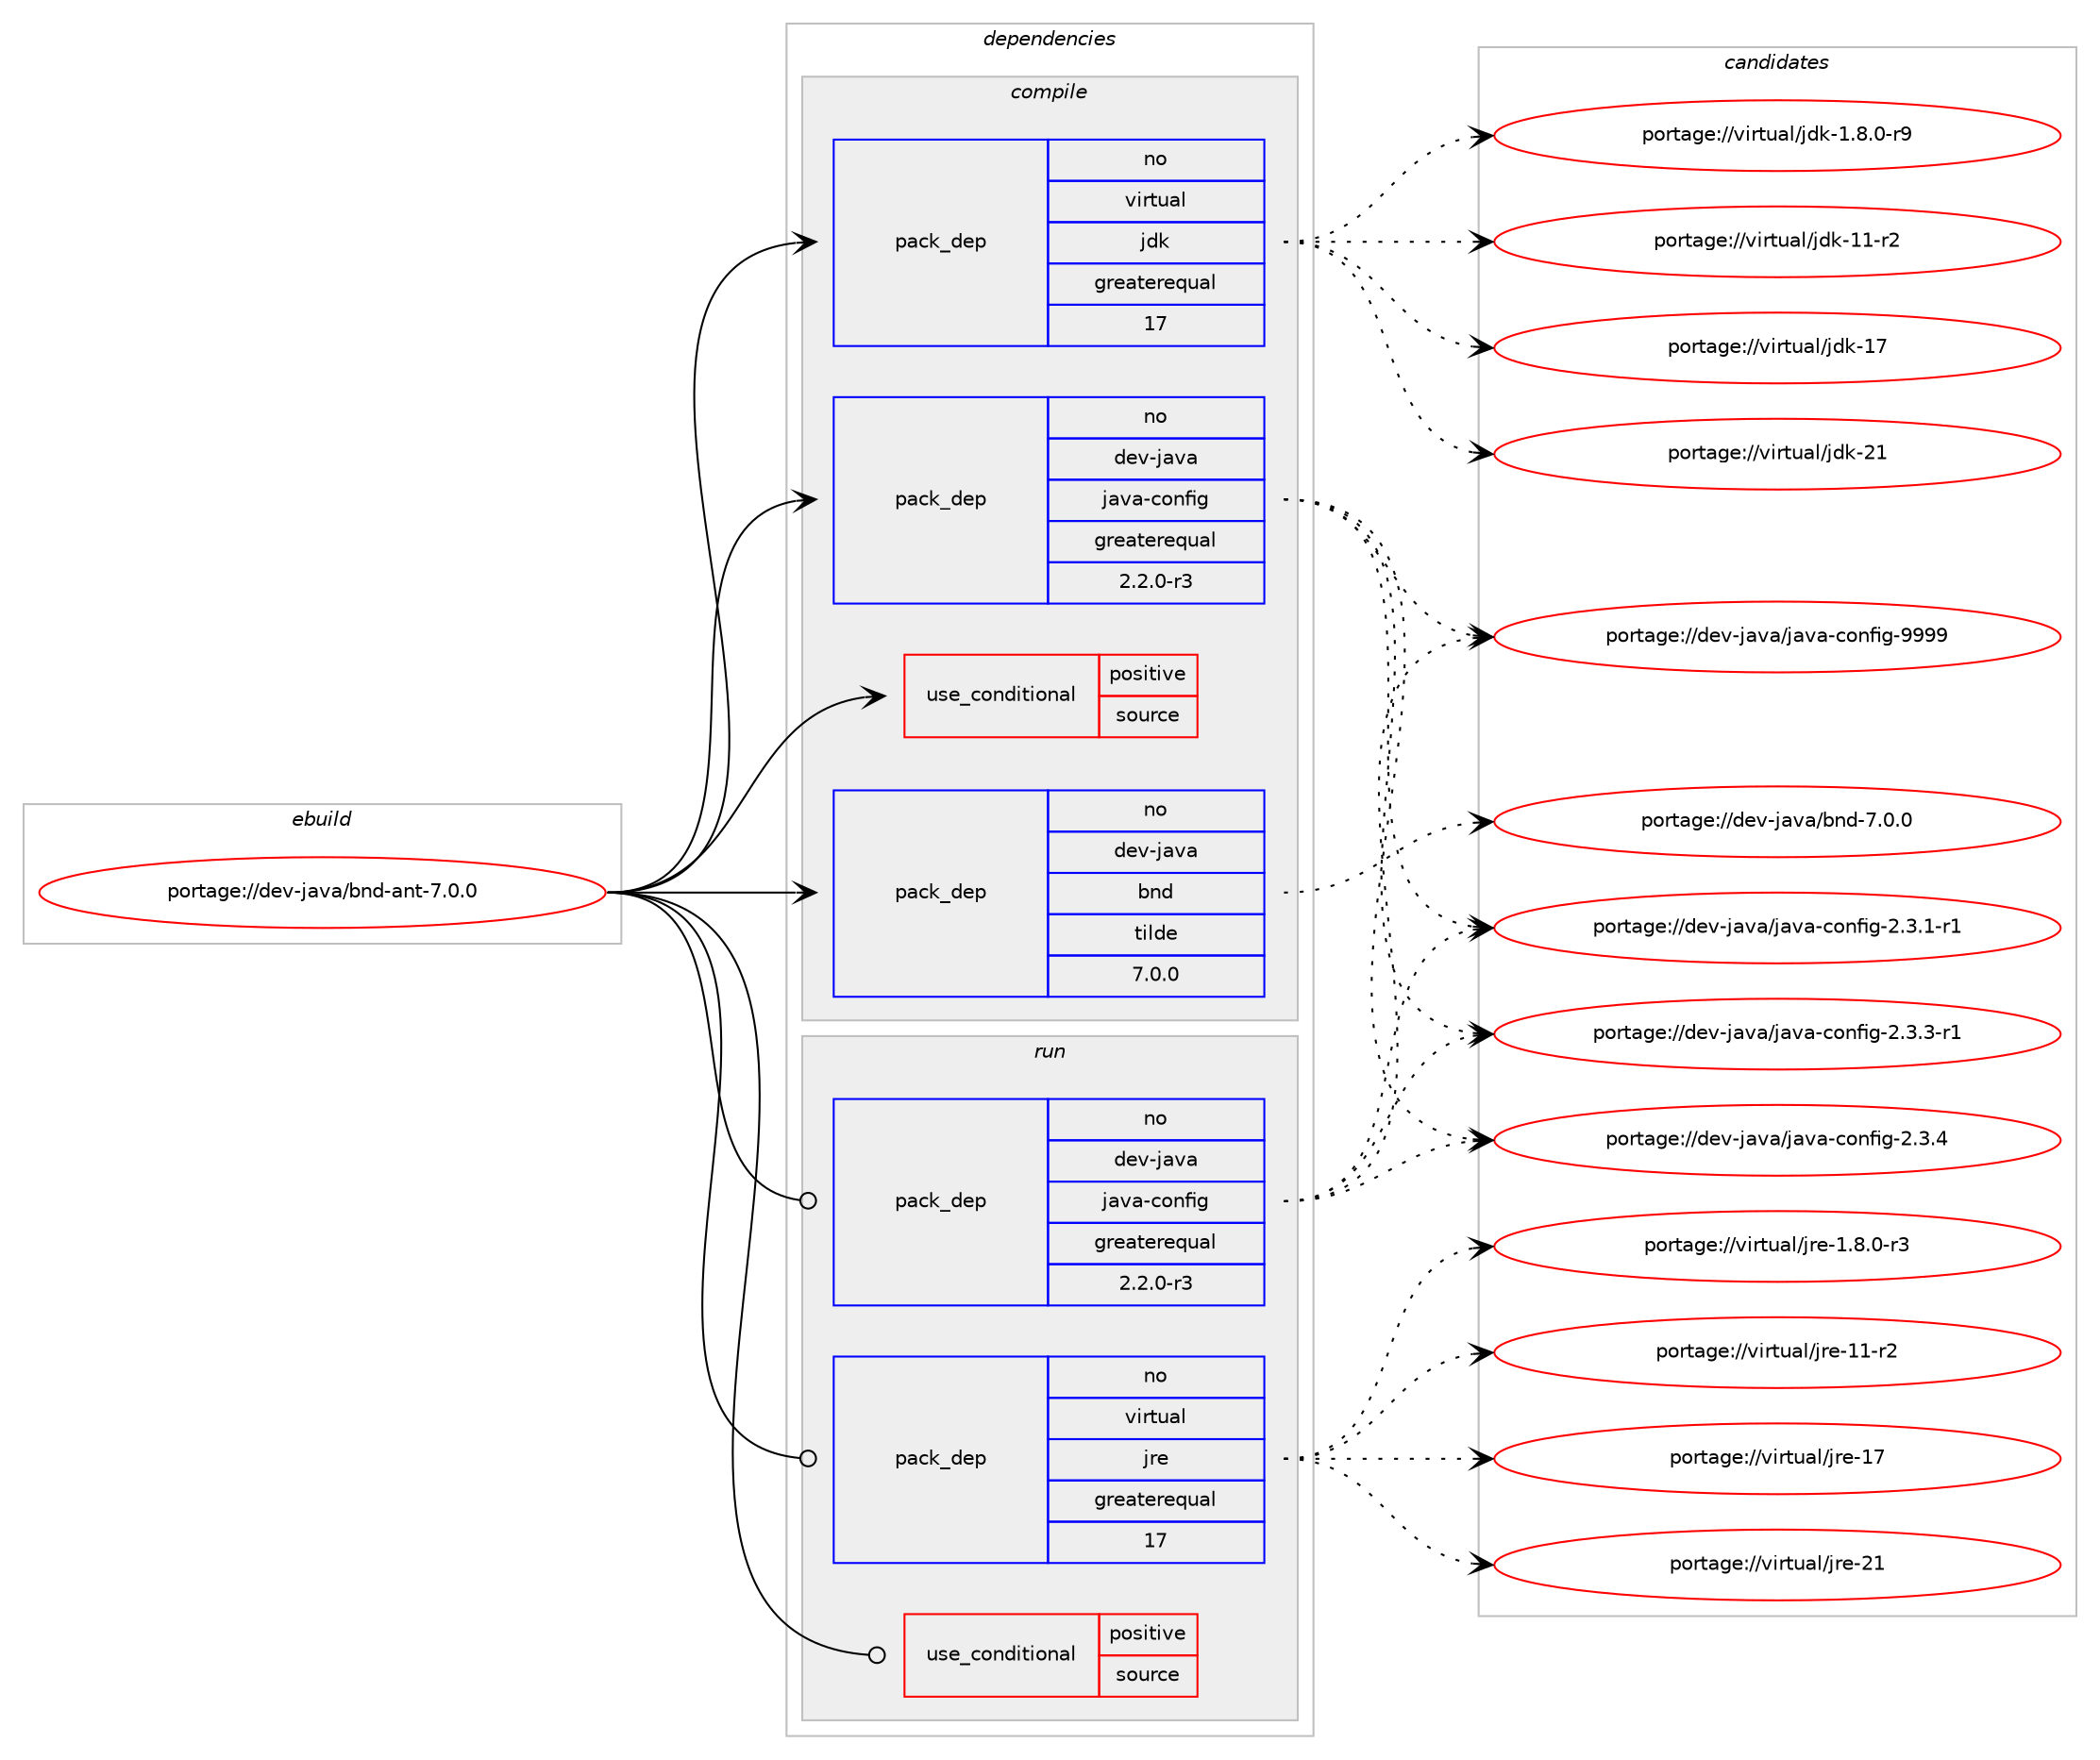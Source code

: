 digraph prolog {

# *************
# Graph options
# *************

newrank=true;
concentrate=true;
compound=true;
graph [rankdir=LR,fontname=Helvetica,fontsize=10,ranksep=1.5];#, ranksep=2.5, nodesep=0.2];
edge  [arrowhead=vee];
node  [fontname=Helvetica,fontsize=10];

# **********
# The ebuild
# **********

subgraph cluster_leftcol {
color=gray;
rank=same;
label=<<i>ebuild</i>>;
id [label="portage://dev-java/bnd-ant-7.0.0", color=red, width=4, href="../dev-java/bnd-ant-7.0.0.svg"];
}

# ****************
# The dependencies
# ****************

subgraph cluster_midcol {
color=gray;
label=<<i>dependencies</i>>;
subgraph cluster_compile {
fillcolor="#eeeeee";
style=filled;
label=<<i>compile</i>>;
subgraph cond20899 {
dependency47007 [label=<<TABLE BORDER="0" CELLBORDER="1" CELLSPACING="0" CELLPADDING="4"><TR><TD ROWSPAN="3" CELLPADDING="10">use_conditional</TD></TR><TR><TD>positive</TD></TR><TR><TD>source</TD></TR></TABLE>>, shape=none, color=red];
# *** BEGIN UNKNOWN DEPENDENCY TYPE (TODO) ***
# dependency47007 -> package_dependency(portage://dev-java/bnd-ant-7.0.0,install,no,app-arch,zip,none,[,,],[],[])
# *** END UNKNOWN DEPENDENCY TYPE (TODO) ***

}
id:e -> dependency47007:w [weight=20,style="solid",arrowhead="vee"];
# *** BEGIN UNKNOWN DEPENDENCY TYPE (TODO) ***
# id -> package_dependency(portage://dev-java/bnd-ant-7.0.0,install,no,dev-java,ant,none,[,,],[slot(0)],[])
# *** END UNKNOWN DEPENDENCY TYPE (TODO) ***

subgraph pack25084 {
dependency47008 [label=<<TABLE BORDER="0" CELLBORDER="1" CELLSPACING="0" CELLPADDING="4" WIDTH="220"><TR><TD ROWSPAN="6" CELLPADDING="30">pack_dep</TD></TR><TR><TD WIDTH="110">no</TD></TR><TR><TD>dev-java</TD></TR><TR><TD>bnd</TD></TR><TR><TD>tilde</TD></TR><TR><TD>7.0.0</TD></TR></TABLE>>, shape=none, color=blue];
}
id:e -> dependency47008:w [weight=20,style="solid",arrowhead="vee"];
subgraph pack25085 {
dependency47009 [label=<<TABLE BORDER="0" CELLBORDER="1" CELLSPACING="0" CELLPADDING="4" WIDTH="220"><TR><TD ROWSPAN="6" CELLPADDING="30">pack_dep</TD></TR><TR><TD WIDTH="110">no</TD></TR><TR><TD>dev-java</TD></TR><TR><TD>java-config</TD></TR><TR><TD>greaterequal</TD></TR><TR><TD>2.2.0-r3</TD></TR></TABLE>>, shape=none, color=blue];
}
id:e -> dependency47009:w [weight=20,style="solid",arrowhead="vee"];
subgraph pack25086 {
dependency47010 [label=<<TABLE BORDER="0" CELLBORDER="1" CELLSPACING="0" CELLPADDING="4" WIDTH="220"><TR><TD ROWSPAN="6" CELLPADDING="30">pack_dep</TD></TR><TR><TD WIDTH="110">no</TD></TR><TR><TD>virtual</TD></TR><TR><TD>jdk</TD></TR><TR><TD>greaterequal</TD></TR><TR><TD>17</TD></TR></TABLE>>, shape=none, color=blue];
}
id:e -> dependency47010:w [weight=20,style="solid",arrowhead="vee"];
}
subgraph cluster_compileandrun {
fillcolor="#eeeeee";
style=filled;
label=<<i>compile and run</i>>;
}
subgraph cluster_run {
fillcolor="#eeeeee";
style=filled;
label=<<i>run</i>>;
subgraph cond20900 {
dependency47011 [label=<<TABLE BORDER="0" CELLBORDER="1" CELLSPACING="0" CELLPADDING="4"><TR><TD ROWSPAN="3" CELLPADDING="10">use_conditional</TD></TR><TR><TD>positive</TD></TR><TR><TD>source</TD></TR></TABLE>>, shape=none, color=red];
# *** BEGIN UNKNOWN DEPENDENCY TYPE (TODO) ***
# dependency47011 -> package_dependency(portage://dev-java/bnd-ant-7.0.0,run,no,app-arch,zip,none,[,,],[],[])
# *** END UNKNOWN DEPENDENCY TYPE (TODO) ***

}
id:e -> dependency47011:w [weight=20,style="solid",arrowhead="odot"];
subgraph pack25087 {
dependency47012 [label=<<TABLE BORDER="0" CELLBORDER="1" CELLSPACING="0" CELLPADDING="4" WIDTH="220"><TR><TD ROWSPAN="6" CELLPADDING="30">pack_dep</TD></TR><TR><TD WIDTH="110">no</TD></TR><TR><TD>dev-java</TD></TR><TR><TD>java-config</TD></TR><TR><TD>greaterequal</TD></TR><TR><TD>2.2.0-r3</TD></TR></TABLE>>, shape=none, color=blue];
}
id:e -> dependency47012:w [weight=20,style="solid",arrowhead="odot"];
subgraph pack25088 {
dependency47013 [label=<<TABLE BORDER="0" CELLBORDER="1" CELLSPACING="0" CELLPADDING="4" WIDTH="220"><TR><TD ROWSPAN="6" CELLPADDING="30">pack_dep</TD></TR><TR><TD WIDTH="110">no</TD></TR><TR><TD>virtual</TD></TR><TR><TD>jre</TD></TR><TR><TD>greaterequal</TD></TR><TR><TD>17</TD></TR></TABLE>>, shape=none, color=blue];
}
id:e -> dependency47013:w [weight=20,style="solid",arrowhead="odot"];
}
}

# **************
# The candidates
# **************

subgraph cluster_choices {
rank=same;
color=gray;
label=<<i>candidates</i>>;

subgraph choice25084 {
color=black;
nodesep=1;
choice1001011184510697118974798110100455546484648 [label="portage://dev-java/bnd-7.0.0", color=red, width=4,href="../dev-java/bnd-7.0.0.svg"];
dependency47008:e -> choice1001011184510697118974798110100455546484648:w [style=dotted,weight="100"];
}
subgraph choice25085 {
color=black;
nodesep=1;
choice10010111845106971189747106971189745991111101021051034550465146494511449 [label="portage://dev-java/java-config-2.3.1-r1", color=red, width=4,href="../dev-java/java-config-2.3.1-r1.svg"];
choice10010111845106971189747106971189745991111101021051034550465146514511449 [label="portage://dev-java/java-config-2.3.3-r1", color=red, width=4,href="../dev-java/java-config-2.3.3-r1.svg"];
choice1001011184510697118974710697118974599111110102105103455046514652 [label="portage://dev-java/java-config-2.3.4", color=red, width=4,href="../dev-java/java-config-2.3.4.svg"];
choice10010111845106971189747106971189745991111101021051034557575757 [label="portage://dev-java/java-config-9999", color=red, width=4,href="../dev-java/java-config-9999.svg"];
dependency47009:e -> choice10010111845106971189747106971189745991111101021051034550465146494511449:w [style=dotted,weight="100"];
dependency47009:e -> choice10010111845106971189747106971189745991111101021051034550465146514511449:w [style=dotted,weight="100"];
dependency47009:e -> choice1001011184510697118974710697118974599111110102105103455046514652:w [style=dotted,weight="100"];
dependency47009:e -> choice10010111845106971189747106971189745991111101021051034557575757:w [style=dotted,weight="100"];
}
subgraph choice25086 {
color=black;
nodesep=1;
choice11810511411611797108471061001074549465646484511457 [label="portage://virtual/jdk-1.8.0-r9", color=red, width=4,href="../virtual/jdk-1.8.0-r9.svg"];
choice11810511411611797108471061001074549494511450 [label="portage://virtual/jdk-11-r2", color=red, width=4,href="../virtual/jdk-11-r2.svg"];
choice1181051141161179710847106100107454955 [label="portage://virtual/jdk-17", color=red, width=4,href="../virtual/jdk-17.svg"];
choice1181051141161179710847106100107455049 [label="portage://virtual/jdk-21", color=red, width=4,href="../virtual/jdk-21.svg"];
dependency47010:e -> choice11810511411611797108471061001074549465646484511457:w [style=dotted,weight="100"];
dependency47010:e -> choice11810511411611797108471061001074549494511450:w [style=dotted,weight="100"];
dependency47010:e -> choice1181051141161179710847106100107454955:w [style=dotted,weight="100"];
dependency47010:e -> choice1181051141161179710847106100107455049:w [style=dotted,weight="100"];
}
subgraph choice25087 {
color=black;
nodesep=1;
choice10010111845106971189747106971189745991111101021051034550465146494511449 [label="portage://dev-java/java-config-2.3.1-r1", color=red, width=4,href="../dev-java/java-config-2.3.1-r1.svg"];
choice10010111845106971189747106971189745991111101021051034550465146514511449 [label="portage://dev-java/java-config-2.3.3-r1", color=red, width=4,href="../dev-java/java-config-2.3.3-r1.svg"];
choice1001011184510697118974710697118974599111110102105103455046514652 [label="portage://dev-java/java-config-2.3.4", color=red, width=4,href="../dev-java/java-config-2.3.4.svg"];
choice10010111845106971189747106971189745991111101021051034557575757 [label="portage://dev-java/java-config-9999", color=red, width=4,href="../dev-java/java-config-9999.svg"];
dependency47012:e -> choice10010111845106971189747106971189745991111101021051034550465146494511449:w [style=dotted,weight="100"];
dependency47012:e -> choice10010111845106971189747106971189745991111101021051034550465146514511449:w [style=dotted,weight="100"];
dependency47012:e -> choice1001011184510697118974710697118974599111110102105103455046514652:w [style=dotted,weight="100"];
dependency47012:e -> choice10010111845106971189747106971189745991111101021051034557575757:w [style=dotted,weight="100"];
}
subgraph choice25088 {
color=black;
nodesep=1;
choice11810511411611797108471061141014549465646484511451 [label="portage://virtual/jre-1.8.0-r3", color=red, width=4,href="../virtual/jre-1.8.0-r3.svg"];
choice11810511411611797108471061141014549494511450 [label="portage://virtual/jre-11-r2", color=red, width=4,href="../virtual/jre-11-r2.svg"];
choice1181051141161179710847106114101454955 [label="portage://virtual/jre-17", color=red, width=4,href="../virtual/jre-17.svg"];
choice1181051141161179710847106114101455049 [label="portage://virtual/jre-21", color=red, width=4,href="../virtual/jre-21.svg"];
dependency47013:e -> choice11810511411611797108471061141014549465646484511451:w [style=dotted,weight="100"];
dependency47013:e -> choice11810511411611797108471061141014549494511450:w [style=dotted,weight="100"];
dependency47013:e -> choice1181051141161179710847106114101454955:w [style=dotted,weight="100"];
dependency47013:e -> choice1181051141161179710847106114101455049:w [style=dotted,weight="100"];
}
}

}
